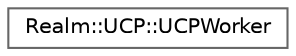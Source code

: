 digraph "Graphical Class Hierarchy"
{
 // LATEX_PDF_SIZE
  bgcolor="transparent";
  edge [fontname=Helvetica,fontsize=10,labelfontname=Helvetica,labelfontsize=10];
  node [fontname=Helvetica,fontsize=10,shape=box,height=0.2,width=0.4];
  rankdir="LR";
  Node0 [id="Node000000",label="Realm::UCP::UCPWorker",height=0.2,width=0.4,color="grey40", fillcolor="white", style="filled",URL="$classRealm_1_1UCP_1_1UCPWorker.html",tooltip=" "];
}
